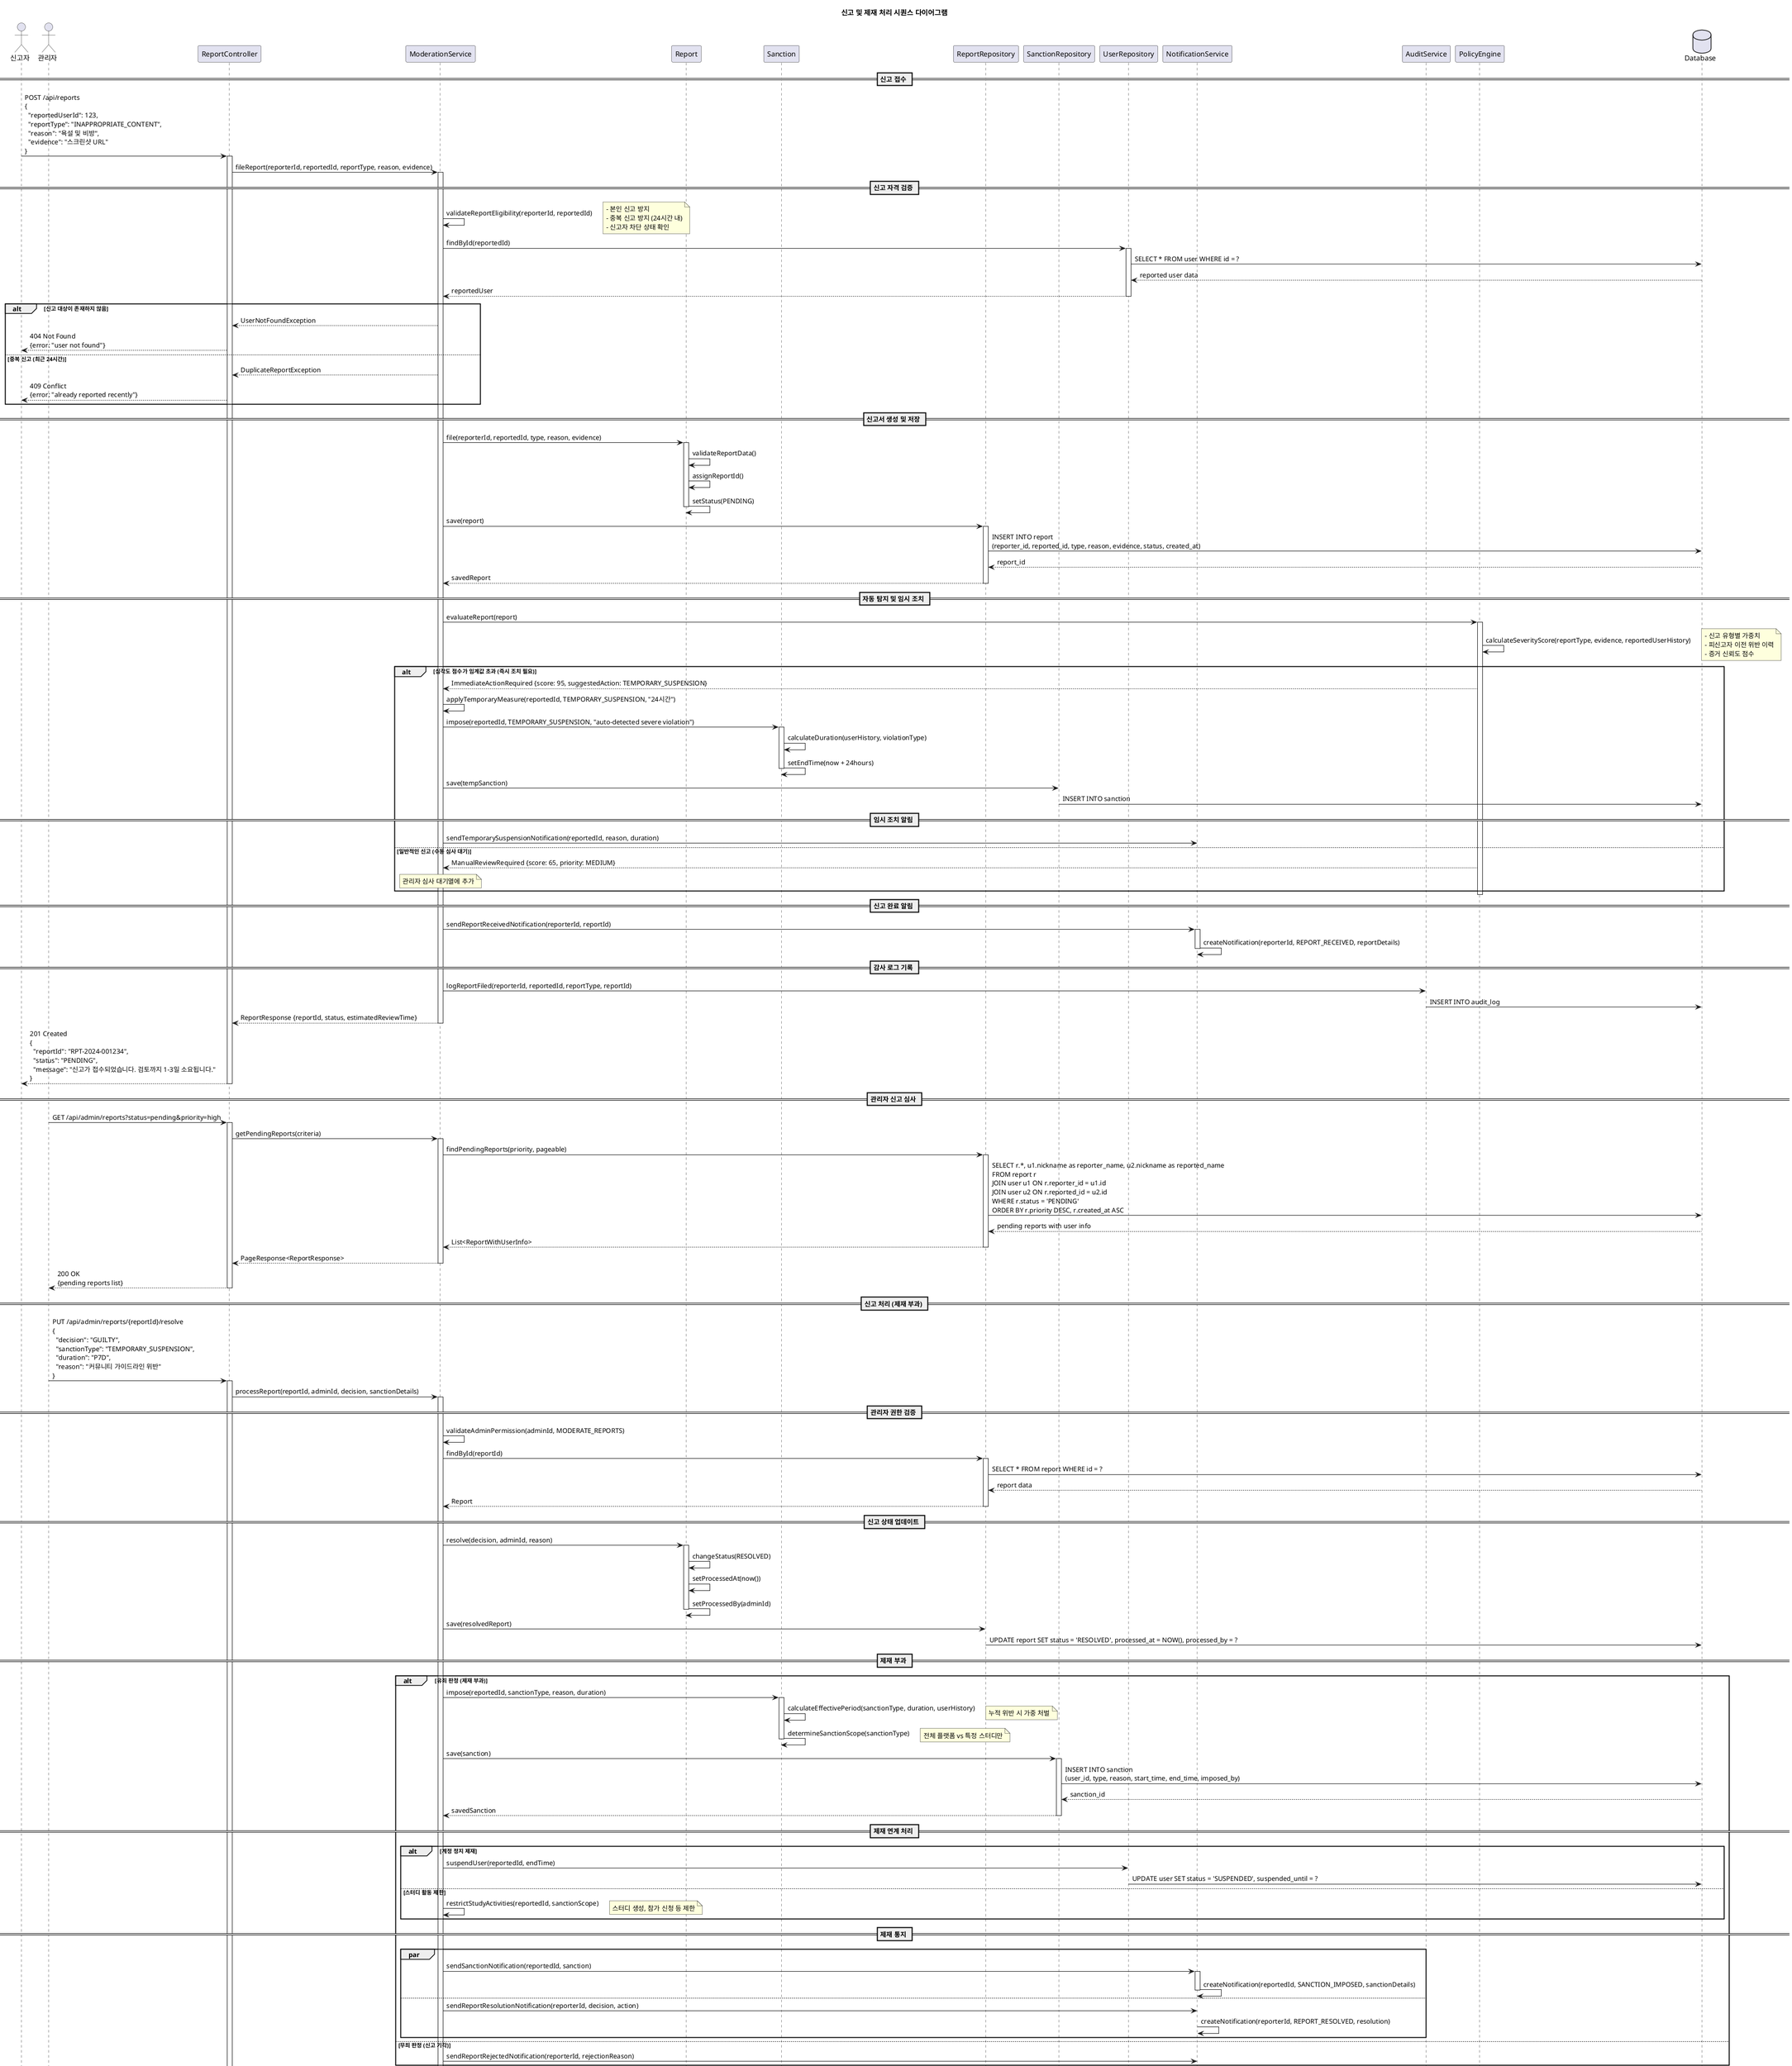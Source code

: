 @startuml
title 신고 및 제재 처리 시퀀스 다이어그램

actor "신고자" as Reporter
actor "관리자" as Admin
participant "ReportController" as ReportController
participant "ModerationService" as ModerationService
participant "Report" as ReportDomain
participant "Sanction" as SanctionDomain
participant "ReportRepository" as ReportRepo
participant "SanctionRepository" as SanctionRepo
participant "UserRepository" as UserRepo
participant "NotificationService" as NotifyService
participant "AuditService" as AuditService
participant "PolicyEngine" as PolicyEngine
database "Database" as DB

== 신고 접수 ==
Reporter -> ReportController: POST /api/reports\n{\n  "reportedUserId": 123,\n  "reportType": "INAPPROPRIATE_CONTENT",\n  "reason": "욕설 및 비방",\n  "evidence": "스크린샷 URL"\n}
activate ReportController

ReportController -> ModerationService: fileReport(reporterId, reportedId, reportType, reason, evidence)
activate ModerationService

== 신고 자격 검증 ==
ModerationService -> ModerationService: validateReportEligibility(reporterId, reportedId)
note right: - 본인 신고 방지\n- 중복 신고 방지 (24시간 내)\n- 신고자 차단 상태 확인

ModerationService -> UserRepo: findById(reportedId)
activate UserRepo
UserRepo -> DB: SELECT * FROM user WHERE id = ?
DB --> UserRepo: reported user data
UserRepo --> ModerationService: reportedUser
deactivate UserRepo

alt 신고 대상이 존재하지 않음
    ModerationService --> ReportController: UserNotFoundException
    ReportController --> Reporter: 404 Not Found\n{error: "user not found"}
else 중복 신고 (최근 24시간)
    ModerationService --> ReportController: DuplicateReportException
    ReportController --> Reporter: 409 Conflict\n{error: "already reported recently"}
end

== 신고서 생성 및 저장 ==
ModerationService -> ReportDomain: file(reporterId, reportedId, type, reason, evidence)
activate ReportDomain
ReportDomain -> ReportDomain: validateReportData()
ReportDomain -> ReportDomain: assignReportId()
ReportDomain -> ReportDomain: setStatus(PENDING)
deactivate ReportDomain

ModerationService -> ReportRepo: save(report)
activate ReportRepo
ReportRepo -> DB: INSERT INTO report\n(reporter_id, reported_id, type, reason, evidence, status, created_at)
DB --> ReportRepo: report_id
ReportRepo --> ModerationService: savedReport
deactivate ReportRepo

== 자동 탐지 및 임시 조치 ==
ModerationService -> PolicyEngine: evaluateReport(report)
activate PolicyEngine
PolicyEngine -> PolicyEngine: calculateSeverityScore(reportType, evidence, reportedUserHistory)
note right: - 신고 유형별 가중치\n- 피신고자 이전 위반 이력\n- 증거 신뢰도 점수

alt 심각도 점수가 임계값 초과 (즉시 조치 필요)
    PolicyEngine --> ModerationService: ImmediateActionRequired {score: 95, suggestedAction: TEMPORARY_SUSPENSION}

    ModerationService -> ModerationService: applyTemporaryMeasure(reportedId, TEMPORARY_SUSPENSION, "24시간")

    ModerationService -> SanctionDomain: impose(reportedId, TEMPORARY_SUSPENSION, "auto-detected severe violation")
    activate SanctionDomain
    SanctionDomain -> SanctionDomain: calculateDuration(userHistory, violationType)
    SanctionDomain -> SanctionDomain: setEndTime(now + 24hours)
    deactivate SanctionDomain

    ModerationService -> SanctionRepo: save(tempSanction)
    SanctionRepo -> DB: INSERT INTO sanction

    == 임시 조치 알림 ==
    ModerationService -> NotifyService: sendTemporarySuspensionNotification(reportedId, reason, duration)

else 일반적인 신고 (수동 심사 대기)
    PolicyEngine --> ModerationService: ManualReviewRequired {score: 65, priority: MEDIUM}

    note over ModerationService: 관리자 심사 대기열에 추가
end
deactivate PolicyEngine

== 신고 완료 알림 ==
ModerationService -> NotifyService: sendReportReceivedNotification(reporterId, reportId)
activate NotifyService
NotifyService -> NotifyService: createNotification(reporterId, REPORT_RECEIVED, reportDetails)
deactivate NotifyService

== 감사 로그 기록 ==
ModerationService -> AuditService: logReportFiled(reporterId, reportedId, reportType, reportId)
AuditService -> DB: INSERT INTO audit_log

ModerationService --> ReportController: ReportResponse {reportId, status, estimatedReviewTime}
deactivate ModerationService

ReportController --> Reporter: 201 Created\n{\n  "reportId": "RPT-2024-001234",\n  "status": "PENDING",\n  "message": "신고가 접수되었습니다. 검토까지 1-3일 소요됩니다."\n}
deactivate ReportController

== 관리자 신고 심사 ==
Admin -> ReportController: GET /api/admin/reports?status=pending&priority=high
activate ReportController

ReportController -> ModerationService: getPendingReports(criteria)
activate ModerationService

ModerationService -> ReportRepo: findPendingReports(priority, pageable)
activate ReportRepo
ReportRepo -> DB: SELECT r.*, u1.nickname as reporter_name, u2.nickname as reported_name\nFROM report r\nJOIN user u1 ON r.reporter_id = u1.id\nJOIN user u2 ON r.reported_id = u2.id\nWHERE r.status = 'PENDING'\nORDER BY r.priority DESC, r.created_at ASC
DB --> ReportRepo: pending reports with user info
ReportRepo --> ModerationService: List<ReportWithUserInfo>
deactivate ReportRepo

ModerationService --> ReportController: PageResponse<ReportResponse>
deactivate ModerationService

ReportController --> Admin: 200 OK\n{pending reports list}
deactivate ReportController

== 신고 처리 (제재 부과) ==
Admin -> ReportController: PUT /api/admin/reports/{reportId}/resolve\n{\n  "decision": "GUILTY",\n  "sanctionType": "TEMPORARY_SUSPENSION",\n  "duration": "P7D",\n  "reason": "커뮤니티 가이드라인 위반"\n}
activate ReportController

ReportController -> ModerationService: processReport(reportId, adminId, decision, sanctionDetails)
activate ModerationService

== 관리자 권한 검증 ==
ModerationService -> ModerationService: validateAdminPermission(adminId, MODERATE_REPORTS)

ModerationService -> ReportRepo: findById(reportId)
activate ReportRepo
ReportRepo -> DB: SELECT * FROM report WHERE id = ?
DB --> ReportRepo: report data
ReportRepo --> ModerationService: Report
deactivate ReportRepo

== 신고 상태 업데이트 ==
ModerationService -> ReportDomain: resolve(decision, adminId, reason)
activate ReportDomain
ReportDomain -> ReportDomain: changeStatus(RESOLVED)
ReportDomain -> ReportDomain: setProcessedAt(now())
ReportDomain -> ReportDomain: setProcessedBy(adminId)
deactivate ReportDomain

ModerationService -> ReportRepo: save(resolvedReport)
ReportRepo -> DB: UPDATE report SET status = 'RESOLVED', processed_at = NOW(), processed_by = ?

== 제재 부과 ==
alt 유죄 판정 (제재 부과)
    ModerationService -> SanctionDomain: impose(reportedId, sanctionType, reason, duration)
    activate SanctionDomain

    SanctionDomain -> SanctionDomain: calculateEffectivePeriod(sanctionType, duration, userHistory)
    note right: 누적 위반 시 가중 처벌

    SanctionDomain -> SanctionDomain: determineSanctionScope(sanctionType)
    note right: 전체 플랫폼 vs 특정 스터디만

    deactivate SanctionDomain

    ModerationService -> SanctionRepo: save(sanction)
    activate SanctionRepo
    SanctionRepo -> DB: INSERT INTO sanction\n(user_id, type, reason, start_time, end_time, imposed_by)
    DB --> SanctionRepo: sanction_id
    SanctionRepo --> ModerationService: savedSanction
    deactivate SanctionRepo

    == 제재 연계 처리 ==
    alt 계정 정지 제재
        ModerationService -> UserRepo: suspendUser(reportedId, endTime)
        UserRepo -> DB: UPDATE user SET status = 'SUSPENDED', suspended_until = ?
    else 스터디 활동 제한
        ModerationService -> ModerationService: restrictStudyActivities(reportedId, sanctionScope)
        note right: 스터디 생성, 참가 신청 등 제한
    end

    == 제재 통지 ==
    par
        ModerationService -> NotifyService: sendSanctionNotification(reportedId, sanction)
        activate NotifyService
        NotifyService -> NotifyService: createNotification(reportedId, SANCTION_IMPOSED, sanctionDetails)
        deactivate NotifyService
    else
        ModerationService -> NotifyService: sendReportResolutionNotification(reporterId, decision, action)
        NotifyService -> NotifyService: createNotification(reporterId, REPORT_RESOLVED, resolution)
    end

else 무죄 판정 (신고 기각)
    ModerationService -> NotifyService: sendReportRejectedNotification(reporterId, rejectionReason)
end

== 감사 로그 기록 ==
ModerationService -> AuditService: logReportProcessed(reportId, adminId, decision, action)
AuditService -> DB: INSERT INTO moderation_audit_log

ModerationService --> ReportController: ProcessingResult {action: "sanction_imposed", sanctionId: "..."}
deactivate ModerationService

ReportController --> Admin: 200 OK\n{\n  "message": "신고가 처리되었습니다.",\n  "action": "sanction_imposed",\n  "sanctionDetails": {...}\n}
deactivate ReportController

== 제재 해제 처리 ==
Admin -> ReportController: PUT /api/admin/sanctions/{sanctionId}/lift\n{reason: "이의제기 승인"}
activate ReportController

ReportController -> ModerationService: liftSanction(sanctionId, adminId, reason)
activate ModerationService

ModerationService -> SanctionRepo: findById(sanctionId)
SanctionRepo -> DB: SELECT * FROM sanction WHERE id = ?
DB --> SanctionRepo: sanction data
SanctionRepo --> ModerationService: Sanction

ModerationService -> SanctionDomain: lift(adminId, reason)
activate SanctionDomain
SanctionDomain -> SanctionDomain: deactivate()
SanctionDomain -> SanctionDomain: setLiftedAt(now())
deactivate SanctionDomain

ModerationService -> SanctionRepo: save(liftedSanction)
SanctionRepo -> DB: UPDATE sanction SET is_active = false, lifted_at = NOW(), lifted_by = ?

== 사용자 상태 복구 ==
ModerationService -> UserRepo: restoreUserStatus(userId)
UserRepo -> DB: UPDATE user SET status = 'ACTIVE', suspended_until = NULL WHERE id = ?

== 해제 통지 ==
ModerationService -> NotifyService: sendSanctionLiftedNotification(userId, liftReason)

ModerationService --> ReportController: success
deactivate ModerationService

ReportController --> Admin: 200 OK
deactivate ReportController

== 예외 처리 ==
alt 신고 대상 없음
    ModerationService --> ReportController: UserNotFoundException
    ReportController --> Reporter: 404 Not Found\n{error: "user not found"}
else 권한 없음 (일반 사용자가 관리 기능 접근)
    ReportController --> Admin: 403 Forbidden\n{error: "admin permission required"}
else 이미 처리된 신고
    ModerationService --> ReportController: AlreadyProcessedException
    ReportController --> Admin: 400 Bad Request\n{error: "report already processed"}
else 제재 부과 실패
    SanctionRepo --> ModerationService: DatabaseException
    ModerationService --> ReportController: SanctionException
    ReportController --> Admin: 500 Internal Server Error\n{error: "failed to impose sanction"}
end

@enduml
